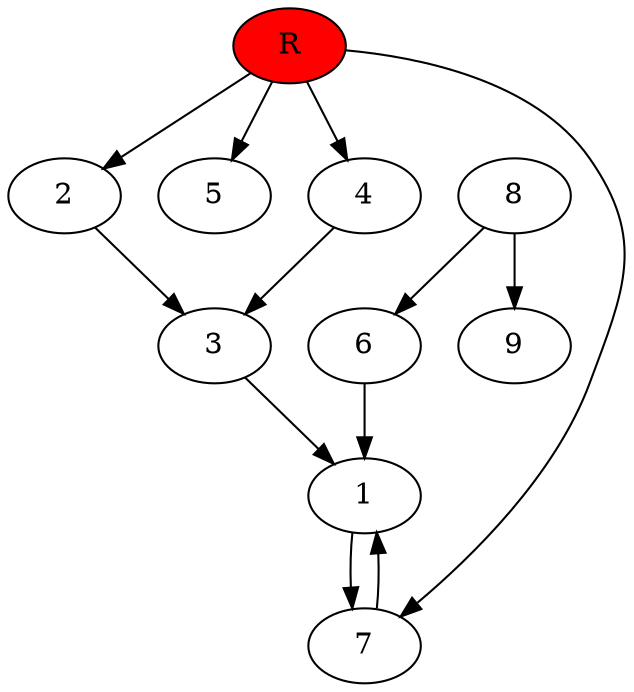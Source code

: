 digraph prb18387 {
	1
	2
	3
	4
	5
	6
	7
	8
	R [fillcolor="#ff0000" style=filled]
	1 -> 7
	2 -> 3
	3 -> 1
	4 -> 3
	6 -> 1
	7 -> 1
	8 -> 6
	8 -> 9
	R -> 2
	R -> 4
	R -> 5
	R -> 7
}
